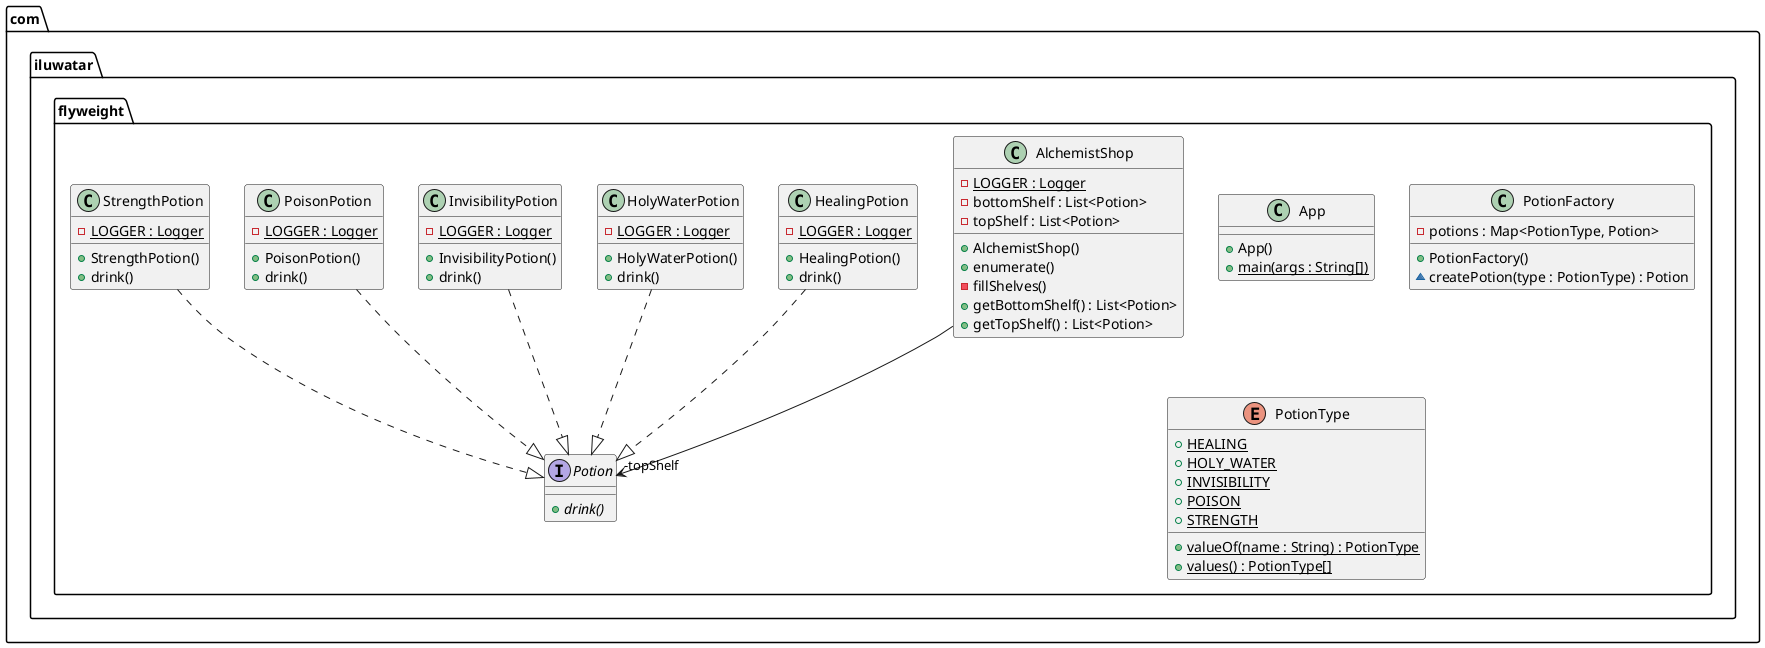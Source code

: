 @startuml
package com.iluwatar.flyweight {
  class AlchemistShop {
    - LOGGER : Logger {static}
    - bottomShelf : List<Potion>
    - topShelf : List<Potion>
    + AlchemistShop()
    + enumerate()
    - fillShelves()
    + getBottomShelf() : List<Potion>
    + getTopShelf() : List<Potion>
  }
  class App {
    + App()
    + main(args : String[]) {static}
  }
  class HealingPotion {
    - LOGGER : Logger {static}
    + HealingPotion()
    + drink()
  }
  class HolyWaterPotion {
    - LOGGER : Logger {static}
    + HolyWaterPotion()
    + drink()
  }
  class InvisibilityPotion {
    - LOGGER : Logger {static}
    + InvisibilityPotion()
    + drink()
  }
  class PoisonPotion {
    - LOGGER : Logger {static}
    + PoisonPotion()
    + drink()
  }
  interface Potion {
    + drink() {abstract}
  }
  class PotionFactory {
    - potions : Map<PotionType, Potion>
    + PotionFactory()
    ~ createPotion(type : PotionType) : Potion
  }
  enum PotionType {
    + HEALING {static}
    + HOLY_WATER {static}
    + INVISIBILITY {static}
    + POISON {static}
    + STRENGTH {static}
    + valueOf(name : String) : PotionType {static}
    + values() : PotionType[] {static}
  }
  class StrengthPotion {
    - LOGGER : Logger {static}
    + StrengthPotion()
    + drink()
  }
}
AlchemistShop -->  "-topShelf" Potion
HealingPotion ..|> Potion 
HolyWaterPotion ..|> Potion 
InvisibilityPotion ..|> Potion 
PoisonPotion ..|> Potion 
StrengthPotion ..|> Potion 
@enduml